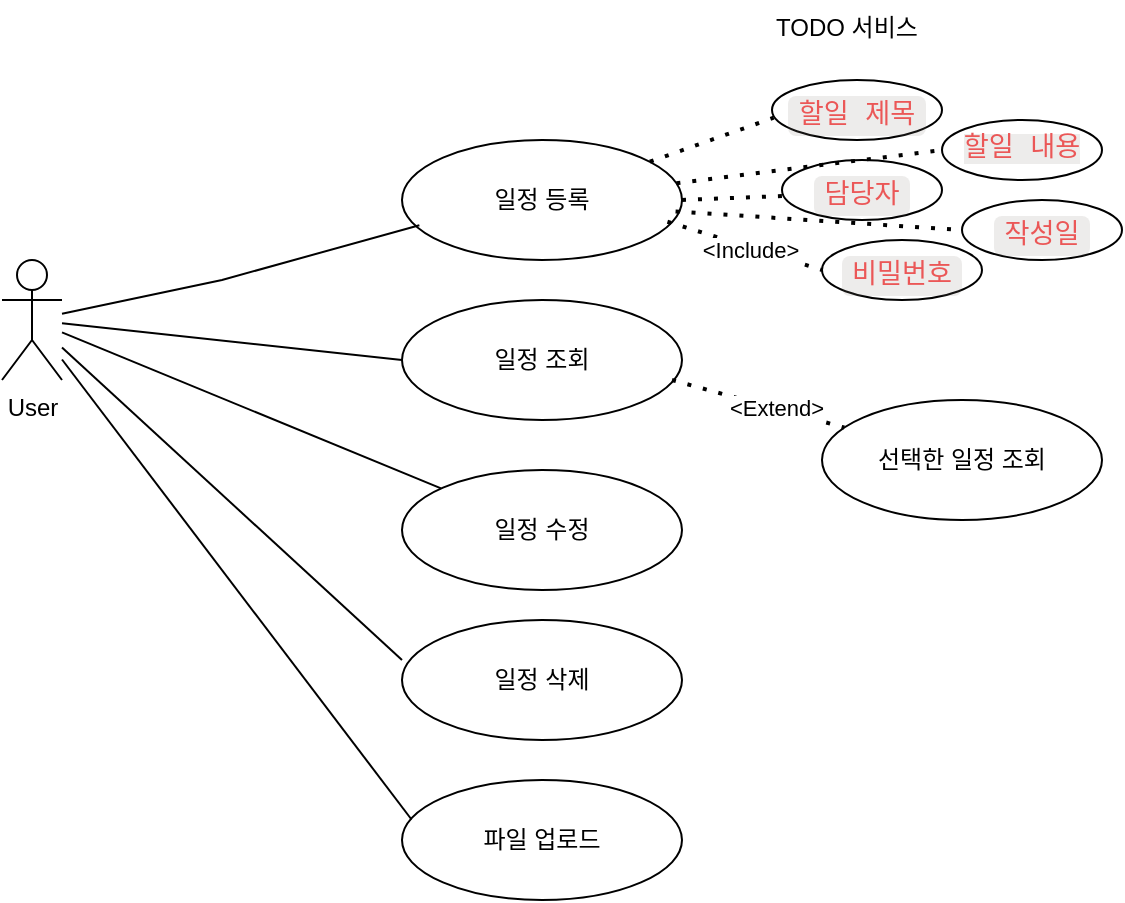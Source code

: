 <mxfile version="24.4.2" type="github">
  <diagram name="페이지-1" id="knKleyFAA_ra9yRf8Yms">
    <mxGraphModel dx="1434" dy="795" grid="1" gridSize="10" guides="1" tooltips="1" connect="1" arrows="1" fold="1" page="1" pageScale="1" pageWidth="827" pageHeight="1169" math="0" shadow="0">
      <root>
        <mxCell id="0" />
        <mxCell id="1" parent="0" />
        <mxCell id="3UmKbR2uWDy8kfdV2p3z-1" value="User&lt;div&gt;&lt;br&gt;&lt;/div&gt;" style="shape=umlActor;verticalLabelPosition=bottom;verticalAlign=top;html=1;outlineConnect=0;" vertex="1" parent="1">
          <mxGeometry x="70" y="240" width="30" height="60" as="geometry" />
        </mxCell>
        <mxCell id="3UmKbR2uWDy8kfdV2p3z-2" value="TODO 서비스&lt;div style=&quot;forced-color-adjust: none;&quot;&gt;&lt;br style=&quot;forced-color-adjust: none; color: rgb(0, 0, 0); font-family: Helvetica; font-size: 12px; font-style: normal; font-variant-ligatures: normal; font-variant-caps: normal; font-weight: 400; letter-spacing: normal; orphans: 2; text-align: center; text-indent: 0px; text-transform: none; widows: 2; word-spacing: 0px; -webkit-text-stroke-width: 0px; white-space: normal; background-color: rgb(251, 251, 251); text-decoration-thickness: initial; text-decoration-style: initial; text-decoration-color: initial;&quot;&gt;&lt;/div&gt;" style="text;whiteSpace=wrap;html=1;" vertex="1" parent="1">
          <mxGeometry x="455" y="110" width="80" height="50" as="geometry" />
        </mxCell>
        <mxCell id="3UmKbR2uWDy8kfdV2p3z-3" value="일정 등록" style="ellipse;whiteSpace=wrap;html=1;" vertex="1" parent="1">
          <mxGeometry x="270" y="180" width="140" height="60" as="geometry" />
        </mxCell>
        <mxCell id="3UmKbR2uWDy8kfdV2p3z-4" value="일정 수정" style="ellipse;whiteSpace=wrap;html=1;" vertex="1" parent="1">
          <mxGeometry x="270" y="345" width="140" height="60" as="geometry" />
        </mxCell>
        <mxCell id="3UmKbR2uWDy8kfdV2p3z-5" value="일정 조회" style="ellipse;whiteSpace=wrap;html=1;" vertex="1" parent="1">
          <mxGeometry x="270" y="260" width="140" height="60" as="geometry" />
        </mxCell>
        <mxCell id="3UmKbR2uWDy8kfdV2p3z-6" value="일정 삭제" style="ellipse;whiteSpace=wrap;html=1;" vertex="1" parent="1">
          <mxGeometry x="270" y="420" width="140" height="60" as="geometry" />
        </mxCell>
        <mxCell id="3UmKbR2uWDy8kfdV2p3z-7" value="선택한 일정 조회" style="ellipse;whiteSpace=wrap;html=1;" vertex="1" parent="1">
          <mxGeometry x="480" y="310" width="140" height="60" as="geometry" />
        </mxCell>
        <mxCell id="3UmKbR2uWDy8kfdV2p3z-8" value="" style="endArrow=none;dashed=1;html=1;dashPattern=1 3;strokeWidth=2;rounded=0;" edge="1" parent="1" target="3UmKbR2uWDy8kfdV2p3z-7">
          <mxGeometry width="50" height="50" relative="1" as="geometry">
            <mxPoint x="405" y="300" as="sourcePoint" />
            <mxPoint x="455" y="250" as="targetPoint" />
          </mxGeometry>
        </mxCell>
        <mxCell id="3UmKbR2uWDy8kfdV2p3z-9" value="&amp;lt;Extend&amp;gt;" style="edgeLabel;html=1;align=center;verticalAlign=middle;resizable=0;points=[];" connectable="0" vertex="1" parent="3UmKbR2uWDy8kfdV2p3z-8">
          <mxGeometry x="0.194" y="1" relative="1" as="geometry">
            <mxPoint as="offset" />
          </mxGeometry>
        </mxCell>
        <mxCell id="3UmKbR2uWDy8kfdV2p3z-10" value="파일 업로드" style="ellipse;whiteSpace=wrap;html=1;" vertex="1" parent="1">
          <mxGeometry x="270" y="500" width="140" height="60" as="geometry" />
        </mxCell>
        <mxCell id="3UmKbR2uWDy8kfdV2p3z-11" value="&lt;span style=&quot;text-align: start; font-family: SFMono-Regular, Menlo, Consolas, &amp;quot;PT Mono&amp;quot;, &amp;quot;Liberation Mono&amp;quot;, Courier, monospace; line-height: normal; background: rgba(135, 131, 120, 0.15); color: rgb(235, 87, 87); border-radius: 4px; font-size: 13.6px; padding: 0.2em 0.4em;&quot; class=&quot;notion-enable-hover&quot; spellcheck=&quot;false&quot; data-token-index=&quot;0&quot;&gt;할일 제목&lt;/span&gt;" style="ellipse;whiteSpace=wrap;html=1;" vertex="1" parent="1">
          <mxGeometry x="455" y="150" width="85" height="30" as="geometry" />
        </mxCell>
        <mxCell id="3UmKbR2uWDy8kfdV2p3z-12" value="&lt;span style=&quot;text-align: start; font-family: SFMono-Regular, Menlo, Consolas, &amp;quot;PT Mono&amp;quot;, &amp;quot;Liberation Mono&amp;quot;, Courier, monospace; line-height: normal; background: rgba(135, 131, 120, 0.15); color: rgb(235, 87, 87); border-radius: 4px; font-size: 13.6px; padding: 0.2em 0.4em;&quot; class=&quot;notion-enable-hover&quot; spellcheck=&quot;false&quot; data-token-index=&quot;0&quot;&gt;담당자&lt;/span&gt;" style="ellipse;whiteSpace=wrap;html=1;" vertex="1" parent="1">
          <mxGeometry x="460" y="190" width="80" height="30" as="geometry" />
        </mxCell>
        <mxCell id="3UmKbR2uWDy8kfdV2p3z-13" value="&lt;div style=&quot;text-align: start;&quot;&gt;&lt;font face=&quot;SFMono-Regular, Menlo, Consolas, PT Mono, Liberation Mono, Courier, monospace&quot; color=&quot;#eb5757&quot;&gt;&lt;span style=&quot;font-size: 13.6px; background-color: rgba(135, 131, 120, 0.15);&quot;&gt;할일 내용&lt;/span&gt;&lt;/font&gt;&lt;/div&gt;" style="ellipse;whiteSpace=wrap;html=1;" vertex="1" parent="1">
          <mxGeometry x="540" y="170" width="80" height="30" as="geometry" />
        </mxCell>
        <mxCell id="3UmKbR2uWDy8kfdV2p3z-14" value="&lt;span style=&quot;text-align: start; font-family: SFMono-Regular, Menlo, Consolas, &amp;quot;PT Mono&amp;quot;, &amp;quot;Liberation Mono&amp;quot;, Courier, monospace; line-height: normal; background: rgba(135, 131, 120, 0.15); color: rgb(235, 87, 87); border-radius: 4px; font-size: 13.6px; padding: 0.2em 0.4em;&quot; class=&quot;notion-enable-hover&quot; spellcheck=&quot;false&quot; data-token-index=&quot;0&quot;&gt;비밀번호&lt;/span&gt;" style="ellipse;whiteSpace=wrap;html=1;" vertex="1" parent="1">
          <mxGeometry x="480" y="230" width="80" height="30" as="geometry" />
        </mxCell>
        <mxCell id="3UmKbR2uWDy8kfdV2p3z-15" value="&lt;span style=&quot;text-align: start; font-family: SFMono-Regular, Menlo, Consolas, &amp;quot;PT Mono&amp;quot;, &amp;quot;Liberation Mono&amp;quot;, Courier, monospace; line-height: normal; background: rgba(135, 131, 120, 0.15); color: rgb(235, 87, 87); border-radius: 4px; font-size: 13.6px; padding: 0.2em 0.4em;&quot; class=&quot;notion-enable-hover&quot; spellcheck=&quot;false&quot; data-token-index=&quot;0&quot;&gt;작성일&lt;/span&gt;" style="ellipse;whiteSpace=wrap;html=1;" vertex="1" parent="1">
          <mxGeometry x="550" y="210" width="80" height="30" as="geometry" />
        </mxCell>
        <mxCell id="3UmKbR2uWDy8kfdV2p3z-16" value="" style="endArrow=none;dashed=1;html=1;dashPattern=1 3;strokeWidth=2;rounded=0;entryX=0.01;entryY=0.629;entryDx=0;entryDy=0;entryPerimeter=0;" edge="1" parent="1" source="3UmKbR2uWDy8kfdV2p3z-3" target="3UmKbR2uWDy8kfdV2p3z-11">
          <mxGeometry width="50" height="50" relative="1" as="geometry">
            <mxPoint x="410" y="210" as="sourcePoint" />
            <mxPoint x="460" y="160" as="targetPoint" />
          </mxGeometry>
        </mxCell>
        <mxCell id="3UmKbR2uWDy8kfdV2p3z-17" value="" style="endArrow=none;dashed=1;html=1;dashPattern=1 3;strokeWidth=2;rounded=0;exitX=1;exitY=0.5;exitDx=0;exitDy=0;" edge="1" parent="1" source="3UmKbR2uWDy8kfdV2p3z-3">
          <mxGeometry width="50" height="50" relative="1" as="geometry">
            <mxPoint x="404" y="230" as="sourcePoint" />
            <mxPoint x="460" y="208" as="targetPoint" />
          </mxGeometry>
        </mxCell>
        <mxCell id="3UmKbR2uWDy8kfdV2p3z-18" value="" style="endArrow=none;dashed=1;html=1;dashPattern=1 3;strokeWidth=2;rounded=0;exitX=0.948;exitY=0.681;exitDx=0;exitDy=0;entryX=0;entryY=0.5;entryDx=0;entryDy=0;exitPerimeter=0;" edge="1" parent="1" source="3UmKbR2uWDy8kfdV2p3z-3" target="3UmKbR2uWDy8kfdV2p3z-14">
          <mxGeometry width="50" height="50" relative="1" as="geometry">
            <mxPoint x="405" y="222" as="sourcePoint" />
            <mxPoint x="455" y="220" as="targetPoint" />
          </mxGeometry>
        </mxCell>
        <mxCell id="3UmKbR2uWDy8kfdV2p3z-19" value="&amp;lt;Include&amp;gt;" style="edgeLabel;html=1;align=center;verticalAlign=middle;resizable=0;points=[];" connectable="0" vertex="1" parent="3UmKbR2uWDy8kfdV2p3z-18">
          <mxGeometry x="0.071" y="-1" relative="1" as="geometry">
            <mxPoint as="offset" />
          </mxGeometry>
        </mxCell>
        <mxCell id="3UmKbR2uWDy8kfdV2p3z-20" value="" style="endArrow=none;dashed=1;html=1;dashPattern=1 3;strokeWidth=2;rounded=0;entryX=0;entryY=0.5;entryDx=0;entryDy=0;" edge="1" parent="1" source="3UmKbR2uWDy8kfdV2p3z-3" target="3UmKbR2uWDy8kfdV2p3z-13">
          <mxGeometry width="50" height="50" relative="1" as="geometry">
            <mxPoint x="410" y="202" as="sourcePoint" />
            <mxPoint x="460" y="200" as="targetPoint" />
          </mxGeometry>
        </mxCell>
        <mxCell id="3UmKbR2uWDy8kfdV2p3z-21" value="" style="endArrow=none;dashed=1;html=1;dashPattern=1 3;strokeWidth=2;rounded=0;exitX=0.977;exitY=0.595;exitDx=0;exitDy=0;exitPerimeter=0;entryX=0;entryY=0.5;entryDx=0;entryDy=0;" edge="1" parent="1" source="3UmKbR2uWDy8kfdV2p3z-3" target="3UmKbR2uWDy8kfdV2p3z-15">
          <mxGeometry width="50" height="50" relative="1" as="geometry">
            <mxPoint x="440" y="240" as="sourcePoint" />
            <mxPoint x="490" y="238" as="targetPoint" />
          </mxGeometry>
        </mxCell>
        <mxCell id="3UmKbR2uWDy8kfdV2p3z-22" value="" style="endArrow=none;html=1;rounded=0;entryX=0.062;entryY=0.71;entryDx=0;entryDy=0;entryPerimeter=0;" edge="1" parent="1" source="3UmKbR2uWDy8kfdV2p3z-1" target="3UmKbR2uWDy8kfdV2p3z-3">
          <mxGeometry width="50" height="50" relative="1" as="geometry">
            <mxPoint x="440" y="400" as="sourcePoint" />
            <mxPoint x="490" y="350" as="targetPoint" />
            <Array as="points">
              <mxPoint x="180" y="250" />
            </Array>
          </mxGeometry>
        </mxCell>
        <mxCell id="3UmKbR2uWDy8kfdV2p3z-23" value="" style="endArrow=none;html=1;rounded=0;entryX=0;entryY=0.5;entryDx=0;entryDy=0;" edge="1" parent="1" source="3UmKbR2uWDy8kfdV2p3z-1" target="3UmKbR2uWDy8kfdV2p3z-5">
          <mxGeometry width="50" height="50" relative="1" as="geometry">
            <mxPoint x="120" y="300" as="sourcePoint" />
            <mxPoint x="170" y="250" as="targetPoint" />
          </mxGeometry>
        </mxCell>
        <mxCell id="3UmKbR2uWDy8kfdV2p3z-24" value="" style="endArrow=none;html=1;rounded=0;" edge="1" parent="1" source="3UmKbR2uWDy8kfdV2p3z-1" target="3UmKbR2uWDy8kfdV2p3z-4">
          <mxGeometry width="50" height="50" relative="1" as="geometry">
            <mxPoint x="100" y="282" as="sourcePoint" />
            <mxPoint x="270" y="300" as="targetPoint" />
          </mxGeometry>
        </mxCell>
        <mxCell id="3UmKbR2uWDy8kfdV2p3z-25" value="" style="endArrow=none;html=1;rounded=0;entryX=0;entryY=0.333;entryDx=0;entryDy=0;entryPerimeter=0;" edge="1" parent="1" source="3UmKbR2uWDy8kfdV2p3z-1" target="3UmKbR2uWDy8kfdV2p3z-6">
          <mxGeometry width="50" height="50" relative="1" as="geometry">
            <mxPoint x="120" y="292" as="sourcePoint" />
            <mxPoint x="290" y="310" as="targetPoint" />
          </mxGeometry>
        </mxCell>
        <mxCell id="3UmKbR2uWDy8kfdV2p3z-26" value="" style="endArrow=none;html=1;rounded=0;entryX=0.034;entryY=0.329;entryDx=0;entryDy=0;entryPerimeter=0;" edge="1" parent="1" source="3UmKbR2uWDy8kfdV2p3z-1" target="3UmKbR2uWDy8kfdV2p3z-10">
          <mxGeometry width="50" height="50" relative="1" as="geometry">
            <mxPoint x="130" y="302" as="sourcePoint" />
            <mxPoint x="300" y="320" as="targetPoint" />
          </mxGeometry>
        </mxCell>
      </root>
    </mxGraphModel>
  </diagram>
</mxfile>
